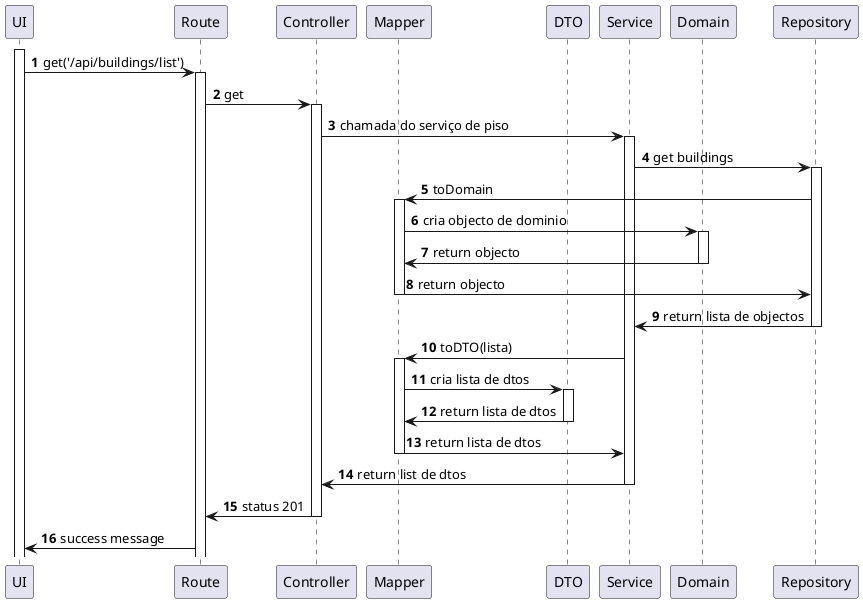 @startuml
'https://plantuml.com/sequence-diagram

autonumber

participant UI as UI
participant Route  as R
participant Controller as C
participant Mapper as M
participant DTO as DTO
participant Service as S
participant Domain as D
participant Repository as Repo


activate UI

UI -> R : get('/api/buildings/list')

activate R

R -> C : get

activate C

C -> S : chamada do serviço de piso

activate S

S -> Repo : get buildings

activate Repo

Repo -> M : toDomain

activate M

M -> D : cria objecto de dominio

activate D

D -> M : return objecto

deactivate D

M -> Repo : return objecto

deactivate M

Repo -> S : return lista de objectos

deactivate Repo

S -> M : toDTO(lista)

activate M

M -> DTO : cria lista de dtos

activate DTO
DTO -> M : return lista de dtos
deactivate DTO

M -> S : return lista de dtos

deactivate M

S-> C : return list de dtos

deactivate S

C -> R : status 201

deactivate C

R -> UI : success message


@enduml